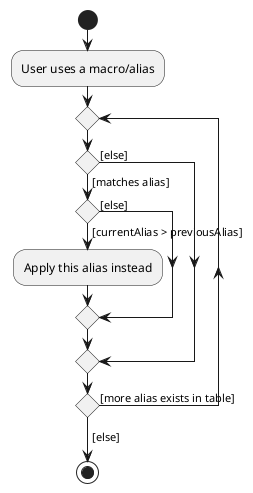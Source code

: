@startuml
start
:User uses a macro/alias;

repeat
    if () then ([matches alias])
        if () then ([currentAlias > previousAlias])
            :Apply this alias instead;
        else ([else])
        endif
    else ([else])
    endif
repeat while () is ([more alias exists in table])
->[else];
stop
@enduml
